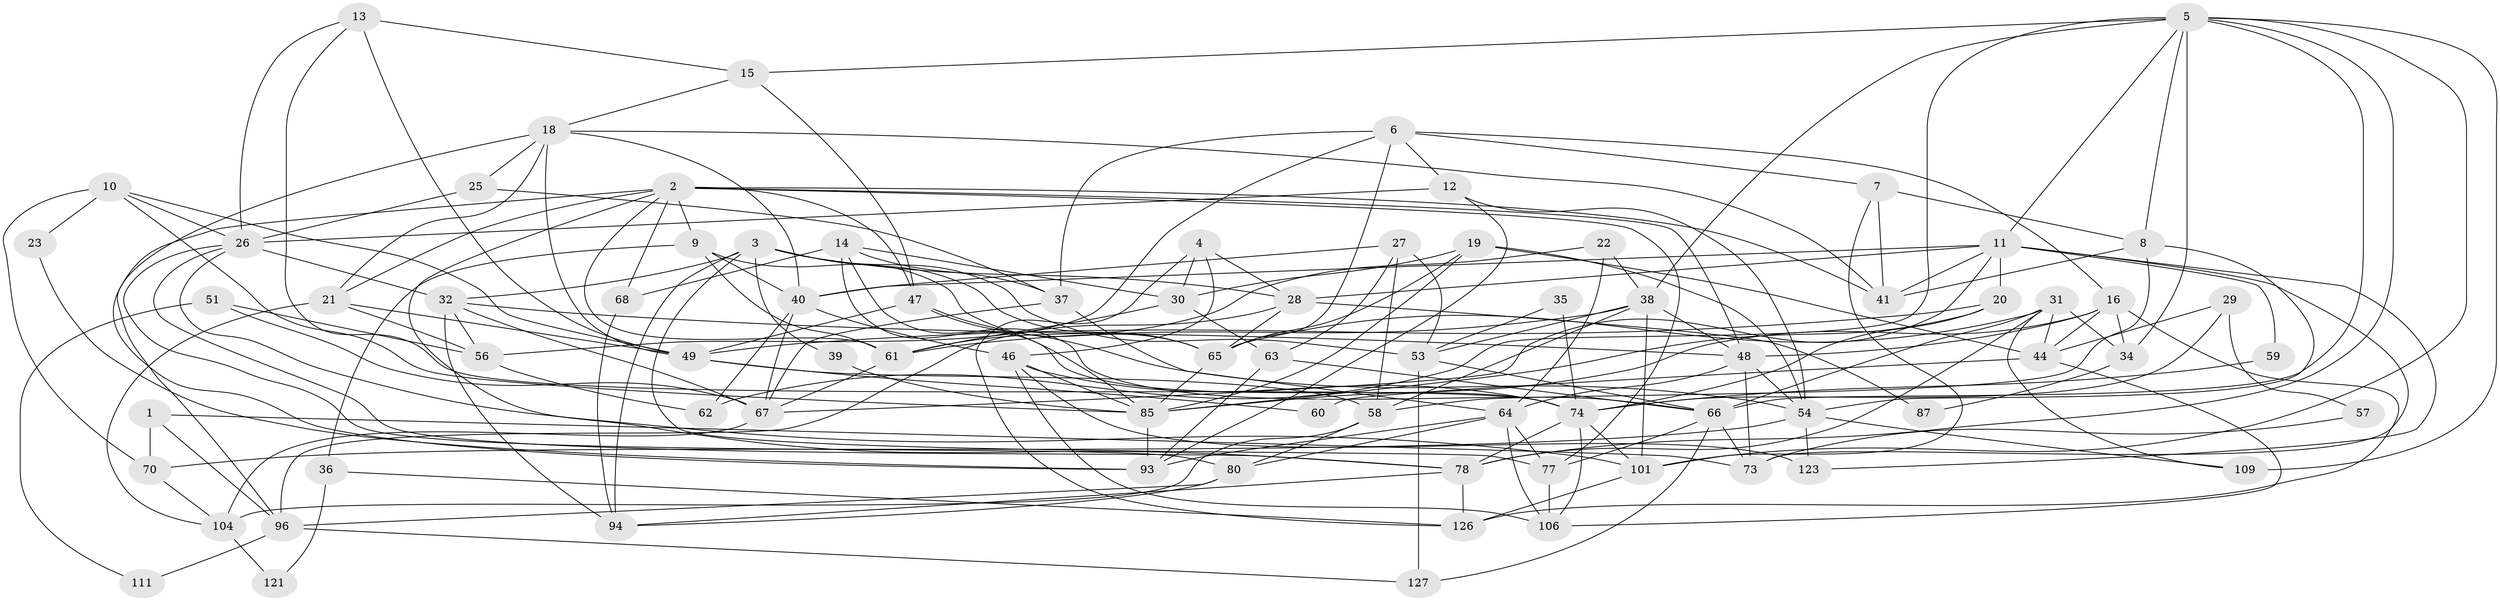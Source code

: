 // Generated by graph-tools (version 1.1) at 2025/52/02/27/25 19:52:03]
// undirected, 79 vertices, 201 edges
graph export_dot {
graph [start="1"]
  node [color=gray90,style=filled];
  1 [super="+50"];
  2 [super="+97"];
  3 [super="+124"];
  4 [super="+45"];
  5 [super="+69"];
  6 [super="+71"];
  7 [super="+114"];
  8 [super="+42"];
  9 [super="+105"];
  10 [super="+52"];
  11 [super="+119"];
  12;
  13 [super="+72"];
  14 [super="+17"];
  15;
  16 [super="+129"];
  18 [super="+43"];
  19 [super="+24"];
  20 [super="+100"];
  21 [super="+108"];
  22;
  23;
  25;
  26 [super="+88"];
  27;
  28 [super="+113"];
  29;
  30;
  31 [super="+112"];
  32 [super="+33"];
  34 [super="+115"];
  35;
  36;
  37 [super="+103"];
  38 [super="+86"];
  39;
  40 [super="+110"];
  41 [super="+128"];
  44 [super="+55"];
  46 [super="+89"];
  47 [super="+107"];
  48 [super="+99"];
  49 [super="+82"];
  51;
  53 [super="+84"];
  54 [super="+91"];
  56 [super="+92"];
  57;
  58 [super="+75"];
  59;
  60;
  61 [super="+83"];
  62;
  63;
  64 [super="+90"];
  65 [super="+116"];
  66 [super="+95"];
  67 [super="+98"];
  68 [super="+79"];
  70;
  73;
  74 [super="+76"];
  77;
  78 [super="+81"];
  80 [super="+122"];
  85 [super="+102"];
  87;
  93 [super="+120"];
  94;
  96 [super="+117"];
  101 [super="+125"];
  104 [super="+118"];
  106;
  109;
  111;
  121;
  123;
  126;
  127;
  1 -- 70;
  1 -- 73;
  1 -- 96;
  2 -- 21;
  2 -- 41;
  2 -- 47;
  2 -- 68;
  2 -- 96;
  2 -- 77;
  2 -- 48;
  2 -- 61;
  2 -- 78;
  2 -- 9;
  3 -- 77;
  3 -- 94;
  3 -- 39;
  3 -- 32;
  3 -- 28;
  3 -- 65;
  3 -- 53;
  4 -- 126;
  4 -- 46;
  4 -- 30;
  4 -- 28;
  5 -- 15;
  5 -- 62;
  5 -- 101 [weight=2];
  5 -- 109;
  5 -- 38;
  5 -- 66;
  5 -- 34;
  5 -- 8;
  5 -- 11;
  5 -- 78;
  6 -- 37;
  6 -- 12;
  6 -- 65;
  6 -- 56;
  6 -- 7;
  6 -- 16;
  7 -- 8;
  7 -- 41;
  7 -- 101;
  8 -- 54;
  8 -- 41;
  8 -- 58;
  9 -- 61;
  9 -- 36;
  9 -- 40;
  9 -- 65;
  10 -- 85;
  10 -- 49;
  10 -- 26;
  10 -- 70;
  10 -- 23;
  11 -- 123;
  11 -- 73;
  11 -- 40;
  11 -- 67;
  11 -- 59;
  11 -- 28;
  11 -- 20;
  11 -- 41;
  12 -- 26;
  12 -- 93;
  12 -- 54;
  13 -- 15;
  13 -- 74;
  13 -- 49;
  13 -- 26;
  14 -- 74;
  14 -- 30;
  14 -- 37 [weight=2];
  14 -- 66;
  14 -- 68;
  15 -- 18;
  15 -- 47;
  16 -- 48;
  16 -- 44;
  16 -- 34;
  16 -- 126;
  16 -- 85;
  18 -- 93;
  18 -- 49;
  18 -- 21;
  18 -- 40;
  18 -- 41;
  18 -- 25;
  19 -- 65;
  19 -- 85;
  19 -- 54;
  19 -- 30;
  19 -- 44;
  20 -- 49;
  20 -- 74;
  20 -- 85;
  21 -- 56;
  21 -- 104;
  21 -- 49;
  22 -- 61;
  22 -- 38;
  22 -- 64;
  23 -- 93;
  25 -- 37;
  25 -- 26;
  26 -- 80;
  26 -- 78;
  26 -- 101;
  26 -- 32;
  27 -- 63;
  27 -- 40;
  27 -- 53;
  27 -- 58;
  28 -- 65;
  28 -- 96;
  28 -- 87;
  29 -- 74;
  29 -- 57;
  29 -- 44;
  30 -- 61;
  30 -- 63;
  31 -- 109;
  31 -- 78;
  31 -- 34;
  31 -- 66;
  31 -- 65;
  31 -- 44;
  32 -- 94;
  32 -- 56;
  32 -- 48;
  32 -- 67 [weight=2];
  34 -- 87;
  35 -- 74;
  35 -- 53;
  36 -- 126;
  36 -- 121;
  37 -- 67;
  37 -- 64;
  38 -- 58;
  38 -- 53;
  38 -- 48;
  38 -- 101;
  38 -- 61;
  39 -- 85;
  40 -- 62;
  40 -- 67;
  40 -- 46;
  44 -- 106;
  44 -- 60;
  46 -- 85;
  46 -- 74;
  46 -- 106;
  46 -- 123;
  47 -- 54;
  47 -- 49;
  47 -- 85;
  48 -- 73;
  48 -- 54;
  48 -- 64;
  49 -- 58;
  49 -- 60;
  51 -- 56;
  51 -- 111;
  51 -- 67;
  53 -- 127;
  53 -- 66;
  54 -- 70;
  54 -- 123;
  54 -- 109;
  56 -- 62;
  57 -- 73;
  58 -- 80;
  58 -- 104;
  59 -- 74;
  61 -- 67;
  63 -- 66;
  63 -- 93;
  64 -- 93;
  64 -- 80;
  64 -- 106;
  64 -- 77;
  65 -- 85;
  66 -- 73;
  66 -- 127;
  66 -- 77;
  67 -- 104;
  68 -- 94;
  70 -- 104;
  74 -- 106;
  74 -- 78;
  74 -- 101;
  77 -- 106;
  78 -- 94;
  78 -- 126;
  80 -- 94;
  80 -- 96;
  85 -- 93;
  96 -- 127;
  96 -- 111;
  101 -- 126;
  104 -- 121;
}
